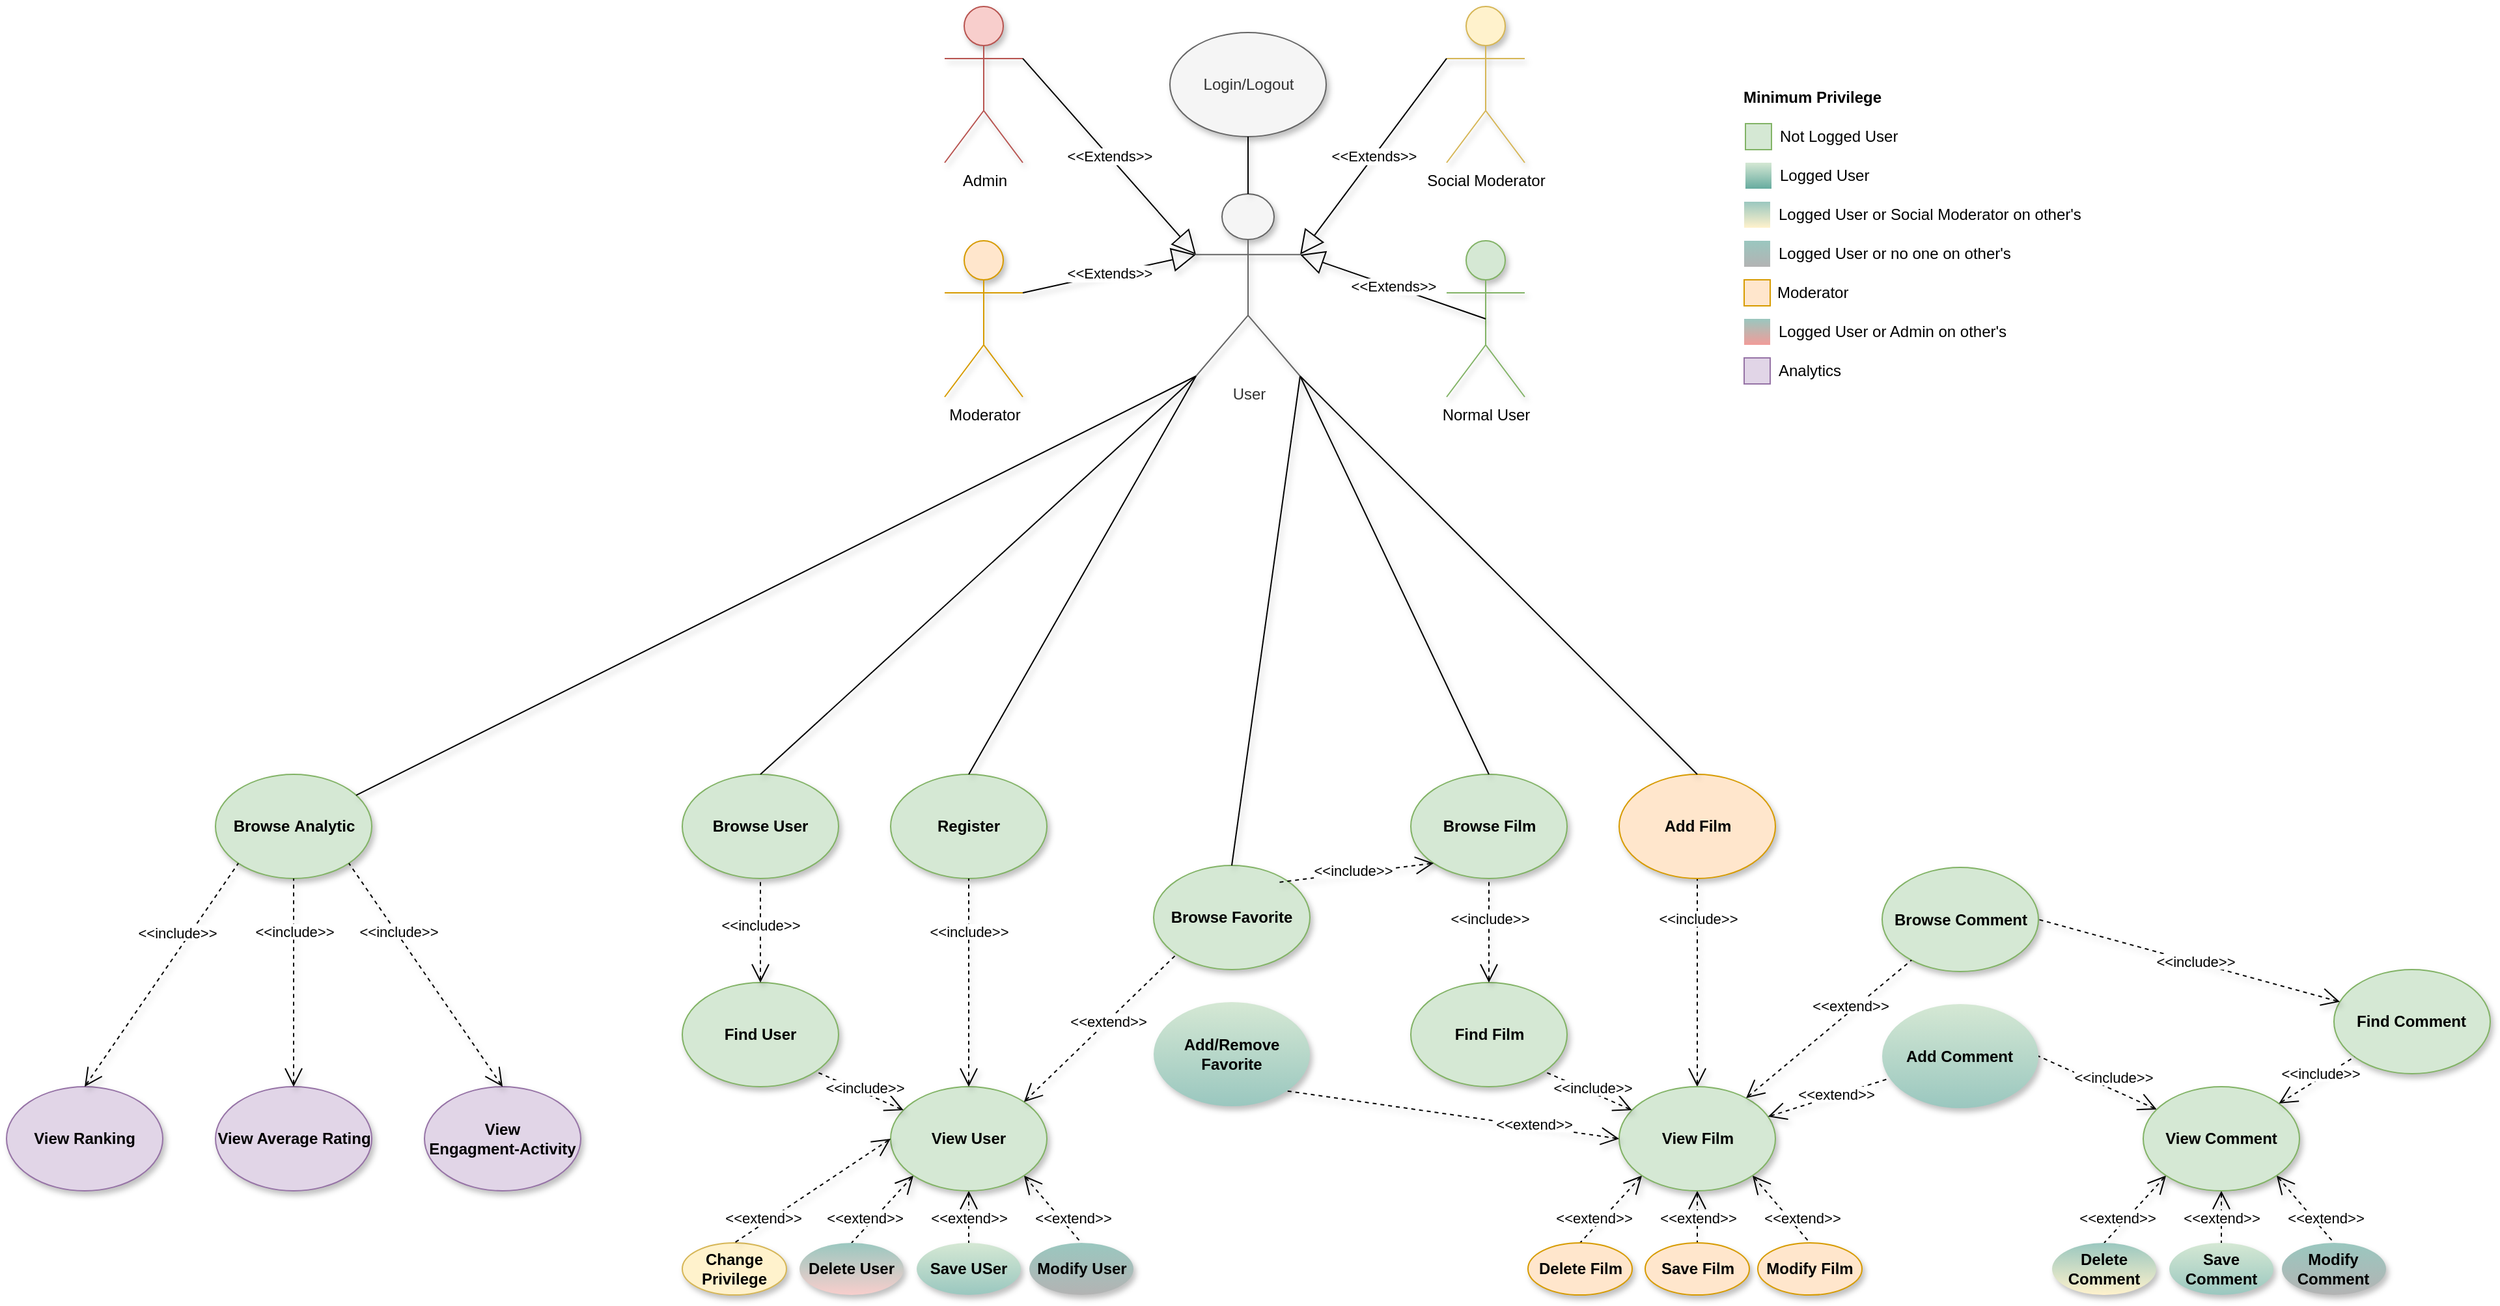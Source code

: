 <mxfile version="12.1.0" type="device" pages="1"><diagram id="BbvuW23b8s510joW4BoM" name="Pagina-1"><mxGraphModel dx="1819" dy="739" grid="1" gridSize="10" guides="1" tooltips="1" connect="1" arrows="1" fold="1" page="1" pageScale="1" pageWidth="827" pageHeight="1169" math="0" shadow="0"><root><mxCell id="0"/><mxCell id="1" parent="0"/><mxCell id="h_1b7yaZ3pGZxx54D0NZ-1" value="User" style="shape=umlActor;verticalLabelPosition=bottom;labelBackgroundColor=#ffffff;verticalAlign=top;html=1;outlineConnect=0;fillColor=#f5f5f5;strokeColor=#666666;shadow=1;fontColor=#333333;" parent="1" vertex="1"><mxGeometry x="597.5" y="244" width="80" height="140" as="geometry"/></mxCell><mxCell id="h_1b7yaZ3pGZxx54D0NZ-2" value="Normal User" style="shape=umlActor;verticalLabelPosition=bottom;labelBackgroundColor=#ffffff;verticalAlign=top;html=1;outlineConnect=0;fillColor=#d5e8d4;strokeColor=#82b366;shadow=1;" parent="1" vertex="1"><mxGeometry x="790" y="280" width="60" height="120" as="geometry"/></mxCell><mxCell id="h_1b7yaZ3pGZxx54D0NZ-3" value="Admin" style="shape=umlActor;verticalLabelPosition=bottom;labelBackgroundColor=#ffffff;verticalAlign=top;html=1;outlineConnect=0;fillColor=#f8cecc;strokeColor=#b85450;shadow=1;" parent="1" vertex="1"><mxGeometry x="404.5" y="100" width="60" height="120" as="geometry"/></mxCell><mxCell id="h_1b7yaZ3pGZxx54D0NZ-4" value="&amp;lt;&amp;lt;Extends&amp;gt;&amp;gt;" style="endArrow=block;endSize=16;endFill=0;html=1;exitX=0.5;exitY=0.5;exitDx=0;exitDy=0;exitPerimeter=0;shadow=1;entryX=1;entryY=0.333;entryDx=0;entryDy=0;entryPerimeter=0;" parent="1" source="h_1b7yaZ3pGZxx54D0NZ-2" target="h_1b7yaZ3pGZxx54D0NZ-1" edge="1"><mxGeometry width="160" relative="1" as="geometry"><mxPoint x="775.5" y="300" as="sourcePoint"/><mxPoint x="431" y="445" as="targetPoint"/></mxGeometry></mxCell><mxCell id="h_1b7yaZ3pGZxx54D0NZ-5" value="&amp;lt;&amp;lt;Extends&amp;gt;&amp;gt;" style="endArrow=block;endSize=16;endFill=0;html=1;exitX=1;exitY=0.333;exitDx=0;exitDy=0;exitPerimeter=0;shadow=1;entryX=0;entryY=0.333;entryDx=0;entryDy=0;entryPerimeter=0;" parent="1" source="h_1b7yaZ3pGZxx54D0NZ-3" target="h_1b7yaZ3pGZxx54D0NZ-1" edge="1"><mxGeometry width="160" relative="1" as="geometry"><mxPoint x="624.5" y="210" as="sourcePoint"/><mxPoint x="391" y="165" as="targetPoint"/></mxGeometry></mxCell><mxCell id="h_1b7yaZ3pGZxx54D0NZ-18" value="Login/Logout" style="ellipse;whiteSpace=wrap;html=1;fillColor=#f5f5f5;strokeColor=#666666;fontColor=#333333;shadow=1;" parent="1" vertex="1"><mxGeometry x="577.5" y="120" width="120" height="80" as="geometry"/></mxCell><mxCell id="dZQkGDDGXkw_C-ajxU4u-2" value="Browse Favorite" style="ellipse;whiteSpace=wrap;html=1;fontStyle=1;fillColor=#d5e8d4;strokeColor=#82b366;shadow=1;" parent="1" vertex="1"><mxGeometry x="565" y="760" width="120" height="80" as="geometry"/></mxCell><mxCell id="h_1b7yaZ3pGZxx54D0NZ-110" value="Add/Remove Favorite" style="ellipse;whiteSpace=wrap;html=1;fontStyle=1;fillColor=#d5e8d4;strokeColor=none;shadow=1;gradientColor=#9AC7BF;" parent="1" vertex="1"><mxGeometry x="565" y="865" width="120" height="80" as="geometry"/></mxCell><mxCell id="a5YpvVyCK3dBmjp6k323-4" value="&lt;span style=&quot;background-color: rgb(255 , 255 , 255)&quot;&gt;&amp;lt;&amp;lt;include&amp;gt;&amp;gt;&lt;/span&gt;" style="edgeStyle=none;html=1;startArrow=open;endArrow=none;startSize=12;verticalAlign=bottom;dashed=1;labelBackgroundColor=none;shadow=1;entryX=1;entryY=0.5;entryDx=0;entryDy=0;" parent="1" source="a5YpvVyCK3dBmjp6k323-8" target="a5YpvVyCK3dBmjp6k323-15" edge="1"><mxGeometry x="-0.253" width="160" relative="1" as="geometry"><mxPoint x="1654.167" y="1106" as="sourcePoint"/><mxPoint x="1282.156" y="926.433" as="targetPoint"/><mxPoint as="offset"/></mxGeometry></mxCell><mxCell id="a5YpvVyCK3dBmjp6k323-5" value="&lt;span style=&quot;background-color: rgb(255 , 255 , 255)&quot;&gt;&amp;lt;&amp;lt;extend&amp;gt;&amp;gt;&lt;/span&gt;" style="edgeStyle=none;html=1;startArrow=open;endArrow=none;startSize=12;verticalAlign=bottom;dashed=1;labelBackgroundColor=none;exitX=0;exitY=1;exitDx=0;exitDy=0;entryX=0.5;entryY=0;entryDx=0;entryDy=0;shadow=1;" parent="1" source="a5YpvVyCK3dBmjp6k323-8" target="a5YpvVyCK3dBmjp6k323-9" edge="1"><mxGeometry x="0.598" y="1" width="160" relative="1" as="geometry"><mxPoint x="1779.217" y="986.9" as="sourcePoint"/><mxPoint x="1394.997" y="829" as="targetPoint"/><mxPoint as="offset"/></mxGeometry></mxCell><mxCell id="a5YpvVyCK3dBmjp6k323-6" value="&lt;span style=&quot;background-color: rgb(255 , 255 , 255)&quot;&gt;&amp;lt;&amp;lt;extend&amp;gt;&amp;gt;&lt;/span&gt;" style="edgeStyle=none;html=1;startArrow=open;endArrow=none;startSize=12;verticalAlign=bottom;dashed=1;labelBackgroundColor=none;entryX=0.5;entryY=0;entryDx=0;entryDy=0;exitX=0.5;exitY=1;exitDx=0;exitDy=0;shadow=1;" parent="1" source="a5YpvVyCK3dBmjp6k323-8" target="a5YpvVyCK3dBmjp6k323-10" edge="1"><mxGeometry x="0.5" width="160" relative="1" as="geometry"><mxPoint x="1779.217" y="971.9" as="sourcePoint"/><mxPoint x="1664.937" y="974.22" as="targetPoint"/><mxPoint as="offset"/></mxGeometry></mxCell><mxCell id="a5YpvVyCK3dBmjp6k323-7" value="&lt;span style=&quot;background-color: rgb(255 , 255 , 255)&quot;&gt;&amp;lt;&amp;lt;extend&amp;gt;&amp;gt;&lt;/span&gt;" style="edgeStyle=none;html=1;startArrow=open;endArrow=none;startSize=12;verticalAlign=bottom;dashed=1;labelBackgroundColor=none;entryX=0.5;entryY=0;entryDx=0;entryDy=0;exitX=1;exitY=1;exitDx=0;exitDy=0;shadow=1;" parent="1" source="a5YpvVyCK3dBmjp6k323-8" target="a5YpvVyCK3dBmjp6k323-11" edge="1"><mxGeometry x="0.652" y="2" width="160" relative="1" as="geometry"><mxPoint x="1779.217" y="947.9" as="sourcePoint"/><mxPoint x="1664.937" y="950.22" as="targetPoint"/><mxPoint as="offset"/></mxGeometry></mxCell><mxCell id="a5YpvVyCK3dBmjp6k323-8" value="View Comment" style="ellipse;whiteSpace=wrap;html=1;fontStyle=1;fillColor=#d5e8d4;strokeColor=#82b366;shadow=1;" parent="1" vertex="1"><mxGeometry x="1324.997" y="930" width="120" height="80" as="geometry"/></mxCell><mxCell id="a5YpvVyCK3dBmjp6k323-9" value="Delete Comment" style="ellipse;whiteSpace=wrap;html=1;fontStyle=1;fillColor=#9AC7BF;strokeColor=none;shadow=1;gradientColor=#FFF2CC;" parent="1" vertex="1"><mxGeometry x="1254.997" y="1050" width="80" height="40" as="geometry"/></mxCell><mxCell id="a5YpvVyCK3dBmjp6k323-10" value="Save Comment" style="ellipse;whiteSpace=wrap;html=1;fontStyle=1;fillColor=#d5e8d4;strokeColor=none;shadow=1;gradientColor=#9AC7BF;" parent="1" vertex="1"><mxGeometry x="1344.997" y="1050" width="80" height="40" as="geometry"/></mxCell><mxCell id="a5YpvVyCK3dBmjp6k323-11" value="Modify Comment" style="ellipse;whiteSpace=wrap;html=1;fontStyle=1;fillColor=#9AC7BF;strokeColor=none;shadow=1;gradientColor=#B3B3B3;" parent="1" vertex="1"><mxGeometry x="1431.497" y="1050" width="80" height="40" as="geometry"/></mxCell><mxCell id="a5YpvVyCK3dBmjp6k323-12" value="Find Comment" style="ellipse;whiteSpace=wrap;html=1;fontStyle=1;fillColor=#d5e8d4;strokeColor=#82b366;shadow=1;" parent="1" vertex="1"><mxGeometry x="1471.497" y="840" width="120" height="80" as="geometry"/></mxCell><mxCell id="a5YpvVyCK3dBmjp6k323-13" value="Browse Comment" style="ellipse;whiteSpace=wrap;html=1;fontStyle=1;fillColor=#d5e8d4;strokeColor=#82b366;shadow=1;" parent="1" vertex="1"><mxGeometry x="1124.5" y="761.5" width="120" height="80" as="geometry"/></mxCell><mxCell id="a5YpvVyCK3dBmjp6k323-14" value="&lt;span style=&quot;background-color: rgb(255 , 255 , 255)&quot;&gt;&amp;lt;&amp;lt;include&amp;gt;&amp;gt;&lt;/span&gt;" style="edgeStyle=none;html=1;startArrow=open;endArrow=none;startSize=12;verticalAlign=bottom;dashed=1;labelBackgroundColor=none;shadow=1;entryX=1;entryY=0.5;entryDx=0;entryDy=0;" parent="1" source="a5YpvVyCK3dBmjp6k323-12" target="a5YpvVyCK3dBmjp6k323-13" edge="1"><mxGeometry x="-0.066" y="9" width="160" relative="1" as="geometry"><mxPoint x="1921.497" y="746" as="sourcePoint"/><mxPoint x="1287.178" y="814.906" as="targetPoint"/><mxPoint x="-1" y="-1" as="offset"/></mxGeometry></mxCell><mxCell id="a5YpvVyCK3dBmjp6k323-15" value="Add Comment" style="ellipse;whiteSpace=wrap;html=1;fontStyle=1;fillColor=#d5e8d4;strokeColor=none;shadow=1;gradientColor=#9AC7BF;" parent="1" vertex="1"><mxGeometry x="1124.497" y="866.5" width="120" height="80" as="geometry"/></mxCell><mxCell id="a5YpvVyCK3dBmjp6k323-16" value="&lt;span style=&quot;background-color: rgb(255 , 255 , 255)&quot;&gt;&amp;lt;&amp;lt;include&amp;gt;&amp;gt;&lt;/span&gt;" style="edgeStyle=none;html=1;startArrow=open;endArrow=none;startSize=12;verticalAlign=bottom;dashed=1;labelBackgroundColor=none;shadow=1;" parent="1" source="a5YpvVyCK3dBmjp6k323-8" target="a5YpvVyCK3dBmjp6k323-12" edge="1"><mxGeometry x="0.016" y="-5" width="160" relative="1" as="geometry"><mxPoint x="788.667" y="1330" as="sourcePoint"/><mxPoint x="782.267" y="1165.76" as="targetPoint"/><mxPoint as="offset"/></mxGeometry></mxCell><mxCell id="a5YpvVyCK3dBmjp6k323-31" value="&lt;span style=&quot;background-color: rgb(255 , 255 , 255)&quot;&gt;&amp;lt;&amp;lt;extend&amp;gt;&amp;gt;&lt;/span&gt;" style="edgeStyle=none;html=1;startArrow=open;endArrow=none;startSize=12;verticalAlign=bottom;dashed=1;labelBackgroundColor=none;exitX=0;exitY=1;exitDx=0;exitDy=0;entryX=0.5;entryY=0;entryDx=0;entryDy=0;shadow=1;" parent="1" source="a5YpvVyCK3dBmjp6k323-34" target="a5YpvVyCK3dBmjp6k323-35" edge="1"><mxGeometry x="0.598" y="1" width="160" relative="1" as="geometry"><mxPoint x="817.22" y="986.9" as="sourcePoint"/><mxPoint x="433" y="829" as="targetPoint"/><mxPoint as="offset"/></mxGeometry></mxCell><mxCell id="a5YpvVyCK3dBmjp6k323-32" value="&lt;span style=&quot;background-color: rgb(255 , 255 , 255)&quot;&gt;&amp;lt;&amp;lt;extend&amp;gt;&amp;gt;&lt;/span&gt;" style="edgeStyle=none;html=1;startArrow=open;endArrow=none;startSize=12;verticalAlign=bottom;dashed=1;labelBackgroundColor=none;entryX=0.5;entryY=0;entryDx=0;entryDy=0;exitX=0.5;exitY=1;exitDx=0;exitDy=0;shadow=1;" parent="1" source="a5YpvVyCK3dBmjp6k323-34" target="a5YpvVyCK3dBmjp6k323-36" edge="1"><mxGeometry x="0.5" width="160" relative="1" as="geometry"><mxPoint x="817.22" y="971.9" as="sourcePoint"/><mxPoint x="702.94" y="974.22" as="targetPoint"/><mxPoint as="offset"/></mxGeometry></mxCell><mxCell id="a5YpvVyCK3dBmjp6k323-33" value="&lt;span style=&quot;background-color: rgb(255 , 255 , 255)&quot;&gt;&amp;lt;&amp;lt;extend&amp;gt;&amp;gt;&lt;/span&gt;" style="edgeStyle=none;html=1;startArrow=open;endArrow=none;startSize=12;verticalAlign=bottom;dashed=1;labelBackgroundColor=none;entryX=0.5;entryY=0;entryDx=0;entryDy=0;exitX=1;exitY=1;exitDx=0;exitDy=0;shadow=1;" parent="1" source="a5YpvVyCK3dBmjp6k323-34" target="a5YpvVyCK3dBmjp6k323-37" edge="1"><mxGeometry x="0.652" y="2" width="160" relative="1" as="geometry"><mxPoint x="817.22" y="947.9" as="sourcePoint"/><mxPoint x="702.94" y="950.22" as="targetPoint"/><mxPoint as="offset"/></mxGeometry></mxCell><mxCell id="a5YpvVyCK3dBmjp6k323-34" value="View User" style="ellipse;whiteSpace=wrap;html=1;fontStyle=1;fillColor=#d5e8d4;strokeColor=#82b366;shadow=1;" parent="1" vertex="1"><mxGeometry x="363" y="930" width="120" height="80" as="geometry"/></mxCell><mxCell id="a5YpvVyCK3dBmjp6k323-35" value="Delete User" style="ellipse;whiteSpace=wrap;html=1;fontStyle=1;fillColor=#9AC7BF;strokeColor=none;shadow=1;gradientColor=#F8CECC;" parent="1" vertex="1"><mxGeometry x="293" y="1050" width="80" height="40" as="geometry"/></mxCell><mxCell id="a5YpvVyCK3dBmjp6k323-36" value="Save USer" style="ellipse;whiteSpace=wrap;html=1;fontStyle=1;fillColor=#d5e8d4;strokeColor=none;shadow=1;gradientColor=#9AC7BF;" parent="1" vertex="1"><mxGeometry x="383" y="1050" width="80" height="40" as="geometry"/></mxCell><mxCell id="a5YpvVyCK3dBmjp6k323-37" value="Modify User" style="ellipse;whiteSpace=wrap;html=1;fontStyle=1;fillColor=#9AC7BF;strokeColor=none;shadow=1;gradientColor=#B3B3B3;" parent="1" vertex="1"><mxGeometry x="469.5" y="1050" width="80" height="40" as="geometry"/></mxCell><mxCell id="a5YpvVyCK3dBmjp6k323-38" value="Find User" style="ellipse;whiteSpace=wrap;html=1;fontStyle=1;fillColor=#d5e8d4;strokeColor=#82b366;shadow=1;" parent="1" vertex="1"><mxGeometry x="203" y="850" width="120" height="80" as="geometry"/></mxCell><mxCell id="a5YpvVyCK3dBmjp6k323-39" value="Browse User" style="ellipse;whiteSpace=wrap;html=1;fontStyle=1;fillColor=#d5e8d4;strokeColor=#82b366;shadow=1;" parent="1" vertex="1"><mxGeometry x="203" y="690" width="120" height="80" as="geometry"/></mxCell><mxCell id="a5YpvVyCK3dBmjp6k323-40" value="&lt;span style=&quot;background-color: rgb(255 , 255 , 255)&quot;&gt;&amp;lt;&amp;lt;include&amp;gt;&amp;gt;&lt;/span&gt;" style="edgeStyle=none;html=1;startArrow=open;endArrow=none;startSize=12;verticalAlign=bottom;dashed=1;labelBackgroundColor=none;entryX=0.5;entryY=1;entryDx=0;entryDy=0;shadow=1;" parent="1" source="a5YpvVyCK3dBmjp6k323-38" target="a5YpvVyCK3dBmjp6k323-39" edge="1"><mxGeometry x="-0.111" width="160" relative="1" as="geometry"><mxPoint x="939.5" y="756" as="sourcePoint"/><mxPoint x="938.54" y="714.88" as="targetPoint"/><mxPoint as="offset"/></mxGeometry></mxCell><mxCell id="a5YpvVyCK3dBmjp6k323-42" value="&lt;span style=&quot;background-color: rgb(255 , 255 , 255)&quot;&gt;&amp;lt;&amp;lt;include&amp;gt;&amp;gt;&lt;/span&gt;" style="edgeStyle=none;html=1;startArrow=open;endArrow=none;startSize=12;verticalAlign=bottom;dashed=1;labelBackgroundColor=none;entryX=1;entryY=1;entryDx=0;entryDy=0;shadow=1;" parent="1" source="a5YpvVyCK3dBmjp6k323-34" target="a5YpvVyCK3dBmjp6k323-38" edge="1"><mxGeometry x="-0.178" y="5" width="160" relative="1" as="geometry"><mxPoint x="393" y="930" as="sourcePoint"/><mxPoint x="386.6" y="765.76" as="targetPoint"/><mxPoint as="offset"/></mxGeometry></mxCell><mxCell id="a5YpvVyCK3dBmjp6k323-165" value="&lt;span style=&quot;background-color: rgb(255 , 255 , 255)&quot;&gt;&amp;lt;&amp;lt;include&amp;gt;&amp;gt;&lt;/span&gt;" style="edgeStyle=none;html=1;startArrow=open;endArrow=none;startSize=12;verticalAlign=bottom;dashed=1;labelBackgroundColor=none;entryX=0.5;entryY=1;entryDx=0;entryDy=0;exitX=0.5;exitY=0;exitDx=0;exitDy=0;shadow=1;" parent="1" source="a5YpvVyCK3dBmjp6k323-169" target="a5YpvVyCK3dBmjp6k323-176" edge="1"><mxGeometry x="0.5" width="160" relative="1" as="geometry"><mxPoint x="1818" y="706" as="sourcePoint"/><mxPoint x="2138.86" y="943.64" as="targetPoint"/><mxPoint as="offset"/></mxGeometry></mxCell><mxCell id="a5YpvVyCK3dBmjp6k323-166" value="&lt;span style=&quot;background-color: rgb(255 , 255 , 255)&quot;&gt;&amp;lt;&amp;lt;extend&amp;gt;&amp;gt;&lt;/span&gt;" style="edgeStyle=none;html=1;startArrow=open;endArrow=none;startSize=12;verticalAlign=bottom;dashed=1;labelBackgroundColor=none;exitX=0;exitY=1;exitDx=0;exitDy=0;entryX=0.5;entryY=0;entryDx=0;entryDy=0;shadow=1;" parent="1" source="a5YpvVyCK3dBmjp6k323-169" target="a5YpvVyCK3dBmjp6k323-170" edge="1"><mxGeometry x="0.598" y="1" width="160" relative="1" as="geometry"><mxPoint x="1255.72" y="986.9" as="sourcePoint"/><mxPoint x="871.5" y="829" as="targetPoint"/><mxPoint as="offset"/></mxGeometry></mxCell><mxCell id="a5YpvVyCK3dBmjp6k323-167" value="&lt;span style=&quot;background-color: rgb(255 , 255 , 255)&quot;&gt;&amp;lt;&amp;lt;extend&amp;gt;&amp;gt;&lt;/span&gt;" style="edgeStyle=none;html=1;startArrow=open;endArrow=none;startSize=12;verticalAlign=bottom;dashed=1;labelBackgroundColor=none;entryX=0.5;entryY=0;entryDx=0;entryDy=0;exitX=0.5;exitY=1;exitDx=0;exitDy=0;shadow=1;" parent="1" source="a5YpvVyCK3dBmjp6k323-169" target="a5YpvVyCK3dBmjp6k323-171" edge="1"><mxGeometry x="0.5" width="160" relative="1" as="geometry"><mxPoint x="1255.72" y="971.9" as="sourcePoint"/><mxPoint x="1141.44" y="974.22" as="targetPoint"/><mxPoint as="offset"/></mxGeometry></mxCell><mxCell id="a5YpvVyCK3dBmjp6k323-168" value="&lt;span style=&quot;background-color: rgb(255 , 255 , 255)&quot;&gt;&amp;lt;&amp;lt;extend&amp;gt;&amp;gt;&lt;/span&gt;" style="edgeStyle=none;html=1;startArrow=open;endArrow=none;startSize=12;verticalAlign=bottom;dashed=1;labelBackgroundColor=none;entryX=0.5;entryY=0;entryDx=0;entryDy=0;exitX=1;exitY=1;exitDx=0;exitDy=0;shadow=1;" parent="1" source="a5YpvVyCK3dBmjp6k323-169" target="a5YpvVyCK3dBmjp6k323-172" edge="1"><mxGeometry x="0.652" y="2" width="160" relative="1" as="geometry"><mxPoint x="1255.72" y="947.9" as="sourcePoint"/><mxPoint x="1141.44" y="950.22" as="targetPoint"/><mxPoint as="offset"/></mxGeometry></mxCell><mxCell id="a5YpvVyCK3dBmjp6k323-169" value="View Film" style="ellipse;whiteSpace=wrap;html=1;fontStyle=1;fillColor=#d5e8d4;strokeColor=#82b366;shadow=1;" parent="1" vertex="1"><mxGeometry x="922.5" y="930" width="120" height="80" as="geometry"/></mxCell><mxCell id="a5YpvVyCK3dBmjp6k323-170" value="Delete Film" style="ellipse;whiteSpace=wrap;html=1;fontStyle=1;fillColor=#ffe6cc;strokeColor=#d79b00;shadow=1;" parent="1" vertex="1"><mxGeometry x="852.5" y="1050" width="80" height="40" as="geometry"/></mxCell><mxCell id="a5YpvVyCK3dBmjp6k323-171" value="Save Film" style="ellipse;whiteSpace=wrap;html=1;fontStyle=1;fillColor=#ffe6cc;strokeColor=#d79b00;shadow=1;" parent="1" vertex="1"><mxGeometry x="942.5" y="1050" width="80" height="40" as="geometry"/></mxCell><mxCell id="a5YpvVyCK3dBmjp6k323-172" value="Modify Film" style="ellipse;whiteSpace=wrap;html=1;fontStyle=1;fillColor=#ffe6cc;strokeColor=#d79b00;shadow=1;" parent="1" vertex="1"><mxGeometry x="1029" y="1050" width="80" height="40" as="geometry"/></mxCell><mxCell id="a5YpvVyCK3dBmjp6k323-173" value="Find Film" style="ellipse;whiteSpace=wrap;html=1;fontStyle=1;fillColor=#d5e8d4;strokeColor=#82b366;shadow=1;" parent="1" vertex="1"><mxGeometry x="762.5" y="850" width="120" height="80" as="geometry"/></mxCell><mxCell id="a5YpvVyCK3dBmjp6k323-176" value="Add Film" style="ellipse;whiteSpace=wrap;html=1;fontStyle=1;fillColor=#ffe6cc;strokeColor=#d79b00;shadow=1;" parent="1" vertex="1"><mxGeometry x="922.5" y="690" width="120" height="80" as="geometry"/></mxCell><mxCell id="a5YpvVyCK3dBmjp6k323-177" value="&lt;span style=&quot;background-color: rgb(255 , 255 , 255)&quot;&gt;&amp;lt;&amp;lt;include&amp;gt;&amp;gt;&lt;/span&gt;" style="edgeStyle=none;html=1;startArrow=open;endArrow=none;startSize=12;verticalAlign=bottom;dashed=1;labelBackgroundColor=none;entryX=1;entryY=1;entryDx=0;entryDy=0;shadow=1;" parent="1" source="a5YpvVyCK3dBmjp6k323-169" target="a5YpvVyCK3dBmjp6k323-173" edge="1"><mxGeometry x="-0.178" y="5" width="160" relative="1" as="geometry"><mxPoint x="952.5" y="930" as="sourcePoint"/><mxPoint x="946.1" y="765.76" as="targetPoint"/><mxPoint as="offset"/></mxGeometry></mxCell><mxCell id="a5YpvVyCK3dBmjp6k323-178" value="&lt;b&gt;Browse Film&lt;/b&gt;" style="ellipse;whiteSpace=wrap;html=1;fontStyle=1;fillColor=#d5e8d4;strokeColor=#82b366;shadow=1;" parent="1" vertex="1"><mxGeometry x="762.5" y="690" width="120" height="80" as="geometry"/></mxCell><mxCell id="a5YpvVyCK3dBmjp6k323-179" value="&lt;span style=&quot;background-color: rgb(255 , 255 , 255)&quot;&gt;&amp;lt;&amp;lt;include&amp;gt;&amp;gt;&lt;/span&gt;" style="edgeStyle=none;html=1;startArrow=open;endArrow=none;startSize=12;verticalAlign=bottom;dashed=1;labelBackgroundColor=none;entryX=0.5;entryY=1;entryDx=0;entryDy=0;exitX=0.5;exitY=0;exitDx=0;exitDy=0;shadow=1;" parent="1" source="a5YpvVyCK3dBmjp6k323-173" target="a5YpvVyCK3dBmjp6k323-178" edge="1"><mxGeometry width="160" relative="1" as="geometry"><mxPoint x="516" y="940" as="sourcePoint"/><mxPoint x="516" y="780" as="targetPoint"/><mxPoint as="offset"/></mxGeometry></mxCell><mxCell id="a5YpvVyCK3dBmjp6k323-194" value="" style="endArrow=none;html=1;entryX=0.5;entryY=1;entryDx=0;entryDy=0;exitX=0.5;exitY=0;exitDx=0;exitDy=0;exitPerimeter=0;shadow=1;" parent="1" source="h_1b7yaZ3pGZxx54D0NZ-1" target="h_1b7yaZ3pGZxx54D0NZ-18" edge="1"><mxGeometry width="50" height="50" relative="1" as="geometry"><mxPoint x="-285.5" y="970" as="sourcePoint"/><mxPoint x="-235.5" y="920" as="targetPoint"/></mxGeometry></mxCell><mxCell id="a5YpvVyCK3dBmjp6k323-200" value="" style="endArrow=none;html=1;exitX=0.5;exitY=0;exitDx=0;exitDy=0;strokeColor=#000000;curved=1;entryX=0;entryY=1;entryDx=0;entryDy=0;entryPerimeter=0;shadow=1;" parent="1" source="a5YpvVyCK3dBmjp6k323-39" target="h_1b7yaZ3pGZxx54D0NZ-1" edge="1"><mxGeometry width="50" height="50" relative="1" as="geometry"><mxPoint x="-292" y="710.0" as="sourcePoint"/><mxPoint x="383" y="594" as="targetPoint"/></mxGeometry></mxCell><mxCell id="a5YpvVyCK3dBmjp6k323-208" value="" style="endArrow=none;html=1;exitX=0.5;exitY=0;exitDx=0;exitDy=0;strokeColor=#000000;curved=1;entryX=1;entryY=1;entryDx=0;entryDy=0;entryPerimeter=0;shadow=1;" parent="1" source="a5YpvVyCK3dBmjp6k323-178" target="h_1b7yaZ3pGZxx54D0NZ-1" edge="1"><mxGeometry width="50" height="50" relative="1" as="geometry"><mxPoint x="984.5" y="710" as="sourcePoint"/><mxPoint x="490" y="570" as="targetPoint"/></mxGeometry></mxCell><mxCell id="a5YpvVyCK3dBmjp6k323-210" value="" style="endArrow=none;html=1;exitX=0.5;exitY=0;exitDx=0;exitDy=0;strokeColor=#000000;curved=1;entryX=1;entryY=1;entryDx=0;entryDy=0;entryPerimeter=0;shadow=1;" parent="1" source="a5YpvVyCK3dBmjp6k323-176" target="h_1b7yaZ3pGZxx54D0NZ-1" edge="1"><mxGeometry width="50" height="50" relative="1" as="geometry"><mxPoint x="1304.5" y="710" as="sourcePoint"/><mxPoint x="510" y="590" as="targetPoint"/></mxGeometry></mxCell><mxCell id="pK21TEt_xXxjncnFMS0X-8" value="Register" style="ellipse;whiteSpace=wrap;html=1;fontStyle=1;fillColor=#d5e8d4;strokeColor=#82b366;shadow=1;" parent="1" vertex="1"><mxGeometry x="363" y="690" width="120" height="80" as="geometry"/></mxCell><mxCell id="pK21TEt_xXxjncnFMS0X-11" value="&lt;span style=&quot;background-color: rgb(255 , 255 , 255)&quot;&gt;&amp;lt;&amp;lt;include&amp;gt;&amp;gt;&lt;/span&gt;" style="edgeStyle=none;html=1;startArrow=open;endArrow=none;startSize=12;verticalAlign=bottom;dashed=1;labelBackgroundColor=none;entryX=0.5;entryY=1;entryDx=0;entryDy=0;shadow=1;exitX=0.5;exitY=0;exitDx=0;exitDy=0;" parent="1" source="a5YpvVyCK3dBmjp6k323-34" target="pK21TEt_xXxjncnFMS0X-8" edge="1"><mxGeometry x="0.375" width="160" relative="1" as="geometry"><mxPoint x="273" y="860" as="sourcePoint"/><mxPoint x="273" y="780" as="targetPoint"/><mxPoint as="offset"/></mxGeometry></mxCell><mxCell id="pK21TEt_xXxjncnFMS0X-12" value="" style="endArrow=none;html=1;exitX=0.5;exitY=0;exitDx=0;exitDy=0;strokeColor=#000000;curved=1;entryX=0;entryY=1;entryDx=0;entryDy=0;entryPerimeter=0;shadow=1;" parent="1" source="pK21TEt_xXxjncnFMS0X-8" target="h_1b7yaZ3pGZxx54D0NZ-1" edge="1"><mxGeometry width="50" height="50" relative="1" as="geometry"><mxPoint x="-132" y="710" as="sourcePoint"/><mxPoint x="373.0" y="310" as="targetPoint"/></mxGeometry></mxCell><mxCell id="pK21TEt_xXxjncnFMS0X-18" value="" style="endArrow=none;html=1;exitX=0.5;exitY=0;exitDx=0;exitDy=0;strokeColor=#000000;curved=1;entryX=1;entryY=1;entryDx=0;entryDy=0;entryPerimeter=0;shadow=1;" parent="1" source="dZQkGDDGXkw_C-ajxU4u-2" target="h_1b7yaZ3pGZxx54D0NZ-1" edge="1"><mxGeometry width="50" height="50" relative="1" as="geometry"><mxPoint x="721" y="710.0" as="sourcePoint"/><mxPoint x="453" y="310" as="targetPoint"/></mxGeometry></mxCell><mxCell id="pK21TEt_xXxjncnFMS0X-20" value="&lt;span style=&quot;background-color: rgb(255 , 255 , 255)&quot;&gt;&amp;lt;&amp;lt;extend&amp;gt;&amp;gt;&lt;/span&gt;" style="edgeStyle=none;html=1;startArrow=open;endArrow=none;startSize=12;verticalAlign=bottom;dashed=1;labelBackgroundColor=none;exitX=0;exitY=0.5;exitDx=0;exitDy=0;shadow=1;entryX=1;entryY=1;entryDx=0;entryDy=0;" parent="1" source="a5YpvVyCK3dBmjp6k323-169" target="h_1b7yaZ3pGZxx54D0NZ-110" edge="1"><mxGeometry x="-0.494" y="7" width="160" relative="1" as="geometry"><mxPoint x="506" y="980" as="sourcePoint"/><mxPoint x="590.074" y="908.284" as="targetPoint"/><mxPoint as="offset"/></mxGeometry></mxCell><mxCell id="pK21TEt_xXxjncnFMS0X-27" value="&lt;span style=&quot;background-color: rgb(255 , 255 , 255)&quot;&gt;&amp;lt;&amp;lt;include&amp;gt;&amp;gt;&lt;/span&gt;" style="edgeStyle=none;html=1;startArrow=open;endArrow=none;startSize=12;verticalAlign=bottom;dashed=1;labelBackgroundColor=none;shadow=1;exitX=0;exitY=1;exitDx=0;exitDy=0;entryX=0.792;entryY=0.163;entryDx=0;entryDy=0;entryPerimeter=0;" parent="1" source="a5YpvVyCK3dBmjp6k323-178" target="dZQkGDDGXkw_C-ajxU4u-2" edge="1"><mxGeometry x="0.04" y="7" width="160" relative="1" as="geometry"><mxPoint x="488.426" y="841.716" as="sourcePoint"/><mxPoint x="590.074" y="768.284" as="targetPoint"/><mxPoint as="offset"/></mxGeometry></mxCell><mxCell id="pK21TEt_xXxjncnFMS0X-30" value="&lt;span style=&quot;background-color: rgb(255 , 255 , 255)&quot;&gt;&amp;lt;&amp;lt;extend&amp;gt;&amp;gt;&lt;/span&gt;" style="edgeStyle=none;html=1;startArrow=open;endArrow=none;startSize=12;verticalAlign=bottom;dashed=1;labelBackgroundColor=none;shadow=1;" parent="1" source="a5YpvVyCK3dBmjp6k323-169" target="a5YpvVyCK3dBmjp6k323-13" edge="1"><mxGeometry x="0.216" y="-4" width="160" relative="1" as="geometry"><mxPoint x="437.88" y="996.56" as="sourcePoint"/><mxPoint x="606.167" y="1100" as="targetPoint"/><mxPoint as="offset"/></mxGeometry></mxCell><mxCell id="pK21TEt_xXxjncnFMS0X-32" value="&lt;span style=&quot;background-color: rgb(255 , 255 , 255)&quot;&gt;&amp;lt;&amp;lt;extend&amp;gt;&amp;gt;&lt;/span&gt;" style="edgeStyle=none;html=1;startArrow=open;endArrow=none;startSize=12;verticalAlign=bottom;dashed=1;labelBackgroundColor=none;shadow=1;" parent="1" source="a5YpvVyCK3dBmjp6k323-169" target="a5YpvVyCK3dBmjp6k323-15" edge="1"><mxGeometry x="0.079" y="-7" width="160" relative="1" as="geometry"><mxPoint x="923.5" y="988" as="sourcePoint"/><mxPoint x="766.167" y="1100" as="targetPoint"/><mxPoint y="1" as="offset"/></mxGeometry></mxCell><mxCell id="smbN91ivrmesD-wLuE7f-1" value="Moderator" style="shape=umlActor;verticalLabelPosition=bottom;labelBackgroundColor=#ffffff;verticalAlign=top;html=1;outlineConnect=0;fillColor=#ffe6cc;strokeColor=#d79b00;shadow=1;" parent="1" vertex="1"><mxGeometry x="404.5" y="280" width="60" height="120" as="geometry"/></mxCell><mxCell id="smbN91ivrmesD-wLuE7f-2" value="Social Moderator" style="shape=umlActor;verticalLabelPosition=bottom;labelBackgroundColor=#ffffff;verticalAlign=top;html=1;outlineConnect=0;fillColor=#fff2cc;strokeColor=#D6B656;shadow=1;" parent="1" vertex="1"><mxGeometry x="790" y="100" width="60" height="120" as="geometry"/></mxCell><mxCell id="smbN91ivrmesD-wLuE7f-3" value="&amp;lt;&amp;lt;Extends&amp;gt;&amp;gt;" style="endArrow=block;endSize=16;endFill=0;html=1;exitX=1;exitY=0.333;exitDx=0;exitDy=0;exitPerimeter=0;shadow=1;entryX=0;entryY=0.333;entryDx=0;entryDy=0;entryPerimeter=0;" parent="1" source="smbN91ivrmesD-wLuE7f-1" target="h_1b7yaZ3pGZxx54D0NZ-1" edge="1"><mxGeometry width="160" relative="1" as="geometry"><mxPoint x="444.5" y="170" as="sourcePoint"/><mxPoint x="607.5" y="293.655" as="targetPoint"/></mxGeometry></mxCell><mxCell id="smbN91ivrmesD-wLuE7f-4" value="&amp;lt;&amp;lt;Extends&amp;gt;&amp;gt;" style="endArrow=block;endSize=16;endFill=0;html=1;exitX=0;exitY=0.333;exitDx=0;exitDy=0;exitPerimeter=0;shadow=1;entryX=1;entryY=0.333;entryDx=0;entryDy=0;entryPerimeter=0;" parent="1" source="smbN91ivrmesD-wLuE7f-2" target="h_1b7yaZ3pGZxx54D0NZ-1" edge="1"><mxGeometry width="160" relative="1" as="geometry"><mxPoint x="830" y="350" as="sourcePoint"/><mxPoint x="687.5" y="300.667" as="targetPoint"/></mxGeometry></mxCell><mxCell id="xh6WOaawdIueyq4as1xX-2" value="" style="rounded=0;whiteSpace=wrap;html=1;strokeColor=none;fillColor=#d5e8d4;gradientColor=#67AB9F;" parent="1" vertex="1"><mxGeometry x="1019.5" y="220" width="20" height="20" as="geometry"/></mxCell><mxCell id="xh6WOaawdIueyq4as1xX-3" value="Logged User" style="text;html=1;strokeColor=none;fillColor=none;align=left;verticalAlign=middle;whiteSpace=wrap;rounded=0;" parent="1" vertex="1"><mxGeometry x="1043.5" y="220" width="87" height="20" as="geometry"/></mxCell><mxCell id="xh6WOaawdIueyq4as1xX-4" value="" style="rounded=0;whiteSpace=wrap;html=1;strokeColor=#82b366;fillColor=#d5e8d4;" parent="1" vertex="1"><mxGeometry x="1019.5" y="190" width="20" height="20" as="geometry"/></mxCell><mxCell id="xh6WOaawdIueyq4as1xX-5" value="Not Logged User" style="text;html=1;strokeColor=none;fillColor=none;align=left;verticalAlign=middle;whiteSpace=wrap;rounded=0;" parent="1" vertex="1"><mxGeometry x="1043.5" y="190" width="96" height="20" as="geometry"/></mxCell><mxCell id="xh6WOaawdIueyq4as1xX-6" value="Minimum Privilege" style="text;html=1;strokeColor=none;fillColor=none;align=center;verticalAlign=middle;whiteSpace=wrap;rounded=0;shadow=0;fontStyle=1" parent="1" vertex="1"><mxGeometry x="1010.5" y="160" width="120" height="20" as="geometry"/></mxCell><mxCell id="xh6WOaawdIueyq4as1xX-7" value="" style="rounded=0;whiteSpace=wrap;html=1;strokeColor=none;fillColor=#9AC7BF;gradientColor=#FFF2CC;" parent="1" vertex="1"><mxGeometry x="1018.5" y="250" width="20" height="20" as="geometry"/></mxCell><mxCell id="xh6WOaawdIueyq4as1xX-8" value="Logged User or Social Moderator on other's" style="text;html=1;strokeColor=none;fillColor=none;align=left;verticalAlign=middle;whiteSpace=wrap;rounded=0;" parent="1" vertex="1"><mxGeometry x="1042.5" y="250" width="247" height="20" as="geometry"/></mxCell><mxCell id="xh6WOaawdIueyq4as1xX-9" value="" style="rounded=0;whiteSpace=wrap;html=1;strokeColor=none;fillColor=#9AC7BF;gradientColor=#B3B3B3;" parent="1" vertex="1"><mxGeometry x="1018.5" y="280" width="20" height="20" as="geometry"/></mxCell><mxCell id="xh6WOaawdIueyq4as1xX-10" value="Logged User or no one on other's" style="text;html=1;strokeColor=none;fillColor=none;align=left;verticalAlign=middle;whiteSpace=wrap;rounded=0;" parent="1" vertex="1"><mxGeometry x="1042.5" y="280" width="227" height="20" as="geometry"/></mxCell><mxCell id="xh6WOaawdIueyq4as1xX-13" value="" style="rounded=0;whiteSpace=wrap;html=1;strokeColor=#d79b00;fillColor=#ffe6cc;" parent="1" vertex="1"><mxGeometry x="1018.5" y="310" width="20" height="20" as="geometry"/></mxCell><mxCell id="xh6WOaawdIueyq4as1xX-14" value="Moderator" style="text;html=1;strokeColor=none;fillColor=none;align=left;verticalAlign=middle;whiteSpace=wrap;rounded=0;" parent="1" vertex="1"><mxGeometry x="1041.5" y="310" width="96" height="20" as="geometry"/></mxCell><mxCell id="xh6WOaawdIueyq4as1xX-21" value="" style="rounded=0;whiteSpace=wrap;html=1;strokeColor=none;fillColor=#9AC7BF;gradientColor=#F19C99;" parent="1" vertex="1"><mxGeometry x="1018.5" y="340" width="20" height="20" as="geometry"/></mxCell><mxCell id="xh6WOaawdIueyq4as1xX-22" value="Logged User or Admin on other's" style="text;html=1;strokeColor=none;fillColor=none;align=left;verticalAlign=middle;whiteSpace=wrap;rounded=0;" parent="1" vertex="1"><mxGeometry x="1042.5" y="340" width="247" height="20" as="geometry"/></mxCell><mxCell id="ZhziDe3_e8Xrs6H8oPx5-1" value="Change Privilege" style="ellipse;whiteSpace=wrap;html=1;fontStyle=1;fillColor=#FFF2CC;strokeColor=#D6B656;shadow=1;" parent="1" vertex="1"><mxGeometry x="203" y="1050" width="80" height="40" as="geometry"/></mxCell><mxCell id="ZhziDe3_e8Xrs6H8oPx5-2" value="&lt;span style=&quot;background-color: rgb(255 , 255 , 255)&quot;&gt;&amp;lt;&amp;lt;extend&amp;gt;&amp;gt;&lt;/span&gt;" style="edgeStyle=none;html=1;startArrow=open;endArrow=none;startSize=12;verticalAlign=bottom;dashed=1;labelBackgroundColor=none;exitX=0;exitY=0.5;exitDx=0;exitDy=0;entryX=0.5;entryY=0;entryDx=0;entryDy=0;shadow=1;" parent="1" source="a5YpvVyCK3dBmjp6k323-34" target="ZhziDe3_e8Xrs6H8oPx5-1" edge="1"><mxGeometry x="0.669" y="4" width="160" relative="1" as="geometry"><mxPoint x="390.82" y="1008.447" as="sourcePoint"/><mxPoint x="343" y="1060" as="targetPoint"/><mxPoint as="offset"/></mxGeometry></mxCell><mxCell id="ZhziDe3_e8Xrs6H8oPx5-3" value="" style="rounded=0;whiteSpace=wrap;html=1;strokeColor=#9673a6;fillColor=#e1d5e7;" parent="1" vertex="1"><mxGeometry x="1018.5" y="370" width="20" height="20" as="geometry"/></mxCell><mxCell id="ZhziDe3_e8Xrs6H8oPx5-4" value="&lt;span style=&quot;text-align: center&quot;&gt;Analytics&lt;/span&gt;" style="text;html=1;strokeColor=none;fillColor=none;align=left;verticalAlign=middle;whiteSpace=wrap;rounded=0;" parent="1" vertex="1"><mxGeometry x="1043" y="370" width="148" height="20" as="geometry"/></mxCell><mxCell id="z-y-3MPMnMMyElMSWayQ-1" value="&lt;b&gt;Browse&amp;nbsp;&lt;/b&gt;Analytic" style="ellipse;whiteSpace=wrap;html=1;fontStyle=1;fillColor=#d5e8d4;strokeColor=#82b366;shadow=1;" parent="1" vertex="1"><mxGeometry x="-155.5" y="690" width="120" height="80" as="geometry"/></mxCell><mxCell id="z-y-3MPMnMMyElMSWayQ-2" value="" style="endArrow=none;html=1;strokeColor=#000000;curved=1;entryX=0;entryY=1;entryDx=0;entryDy=0;entryPerimeter=0;shadow=1;" parent="1" source="z-y-3MPMnMMyElMSWayQ-1" target="h_1b7yaZ3pGZxx54D0NZ-1" edge="1"><mxGeometry width="50" height="50" relative="1" as="geometry"><mxPoint x="920" y="770" as="sourcePoint"/><mxPoint x="687.5" y="394" as="targetPoint"/></mxGeometry></mxCell><mxCell id="IIThgGFzgnaXE7xXphWT-3" value="&lt;span style=&quot;background-color: rgb(255 , 255 , 255)&quot;&gt;&amp;lt;&amp;lt;extend&amp;gt;&amp;gt;&lt;/span&gt;" style="edgeStyle=none;html=1;startArrow=open;endArrow=none;startSize=12;verticalAlign=bottom;dashed=1;labelBackgroundColor=none;exitX=1;exitY=0;exitDx=0;exitDy=0;shadow=1;entryX=0;entryY=1;entryDx=0;entryDy=0;" parent="1" source="a5YpvVyCK3dBmjp6k323-34" target="dZQkGDDGXkw_C-ajxU4u-2" edge="1"><mxGeometry x="0.024" y="-7" width="160" relative="1" as="geometry"><mxPoint x="500.426" y="1008.284" as="sourcePoint"/><mxPoint x="634.5" y="1010" as="targetPoint"/><mxPoint as="offset"/></mxGeometry></mxCell><mxCell id="IIThgGFzgnaXE7xXphWT-27" value="View Average Rating" style="ellipse;whiteSpace=wrap;html=1;fontStyle=1;fillColor=#e1d5e7;strokeColor=#9673a6;shadow=1;" parent="1" vertex="1"><mxGeometry x="-155.5" y="930" width="120" height="80" as="geometry"/></mxCell><mxCell id="IIThgGFzgnaXE7xXphWT-28" value="&lt;span style=&quot;background-color: rgb(255 , 255 , 255)&quot;&gt;&amp;lt;&amp;lt;include&amp;gt;&amp;gt;&lt;/span&gt;" style="edgeStyle=none;html=1;startArrow=open;endArrow=none;startSize=12;verticalAlign=bottom;dashed=1;labelBackgroundColor=none;entryX=0.5;entryY=1;entryDx=0;entryDy=0;shadow=1;exitX=0.5;exitY=0;exitDx=0;exitDy=0;" parent="1" source="IIThgGFzgnaXE7xXphWT-27" edge="1"><mxGeometry x="0.375" width="160" relative="1" as="geometry"><mxPoint x="-245.5" y="860" as="sourcePoint"/><mxPoint x="-95.5" y="770.0" as="targetPoint"/><mxPoint as="offset"/></mxGeometry></mxCell><mxCell id="IIThgGFzgnaXE7xXphWT-29" value="View Ranking" style="ellipse;whiteSpace=wrap;html=1;fontStyle=1;fillColor=#e1d5e7;strokeColor=#9673a6;shadow=1;" parent="1" vertex="1"><mxGeometry x="-316" y="930" width="120" height="80" as="geometry"/></mxCell><mxCell id="IIThgGFzgnaXE7xXphWT-30" value="&lt;p style=&quot;line-height: 120%&quot;&gt;View &lt;br&gt;Engagment-Activity&lt;/p&gt;" style="ellipse;whiteSpace=wrap;html=1;fontStyle=1;fillColor=#e1d5e7;strokeColor=#9673a6;shadow=1;" parent="1" vertex="1"><mxGeometry x="5" y="930" width="120" height="80" as="geometry"/></mxCell><mxCell id="IIThgGFzgnaXE7xXphWT-31" value="&lt;span style=&quot;background-color: rgb(255 , 255 , 255)&quot;&gt;&amp;lt;&amp;lt;include&amp;gt;&amp;gt;&lt;/span&gt;" style="edgeStyle=none;html=1;startArrow=open;endArrow=none;startSize=12;verticalAlign=bottom;dashed=1;labelBackgroundColor=none;entryX=1;entryY=1;entryDx=0;entryDy=0;shadow=1;exitX=0.5;exitY=0;exitDx=0;exitDy=0;" parent="1" source="IIThgGFzgnaXE7xXphWT-30" target="z-y-3MPMnMMyElMSWayQ-1" edge="1"><mxGeometry x="0.305" y="4" width="160" relative="1" as="geometry"><mxPoint x="-85.5" y="940" as="sourcePoint"/><mxPoint x="-85.5" y="780" as="targetPoint"/><mxPoint as="offset"/></mxGeometry></mxCell><mxCell id="IIThgGFzgnaXE7xXphWT-32" value="&lt;span style=&quot;background-color: rgb(255 , 255 , 255)&quot;&gt;&amp;lt;&amp;lt;include&amp;gt;&amp;gt;&lt;/span&gt;" style="edgeStyle=none;html=1;startArrow=open;endArrow=none;startSize=12;verticalAlign=bottom;dashed=1;labelBackgroundColor=none;entryX=0;entryY=1;entryDx=0;entryDy=0;shadow=1;exitX=0.5;exitY=0;exitDx=0;exitDy=0;" parent="1" source="IIThgGFzgnaXE7xXphWT-29" target="z-y-3MPMnMMyElMSWayQ-1" edge="1"><mxGeometry x="0.256" y="4" width="160" relative="1" as="geometry"><mxPoint x="75.0" y="860" as="sourcePoint"/><mxPoint x="-43.074" y="768.284" as="targetPoint"/><mxPoint y="1" as="offset"/></mxGeometry></mxCell></root></mxGraphModel></diagram></mxfile>